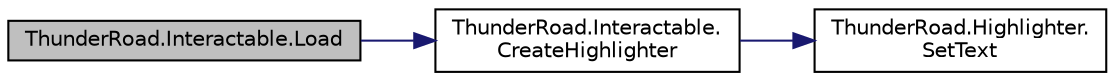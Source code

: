 digraph "ThunderRoad.Interactable.Load"
{
 // LATEX_PDF_SIZE
  edge [fontname="Helvetica",fontsize="10",labelfontname="Helvetica",labelfontsize="10"];
  node [fontname="Helvetica",fontsize="10",shape=record];
  rankdir="LR";
  Node1 [label="ThunderRoad.Interactable.Load",height=0.2,width=0.4,color="black", fillcolor="grey75", style="filled", fontcolor="black",tooltip="Loads the specified interactable data."];
  Node1 -> Node2 [color="midnightblue",fontsize="10",style="solid",fontname="Helvetica"];
  Node2 [label="ThunderRoad.Interactable.\lCreateHighlighter",height=0.2,width=0.4,color="black", fillcolor="white", style="filled",URL="$class_thunder_road_1_1_interactable.html#a281e243ebbd1e2ead079621f0d5597c5",tooltip="Creates the highlighter."];
  Node2 -> Node3 [color="midnightblue",fontsize="10",style="solid",fontname="Helvetica"];
  Node3 [label="ThunderRoad.Highlighter.\lSetText",height=0.2,width=0.4,color="black", fillcolor="white", style="filled",URL="$class_thunder_road_1_1_highlighter.html#a5279cc73a29a9f5c38fcaf89b8aec340",tooltip="Sets the text."];
}
